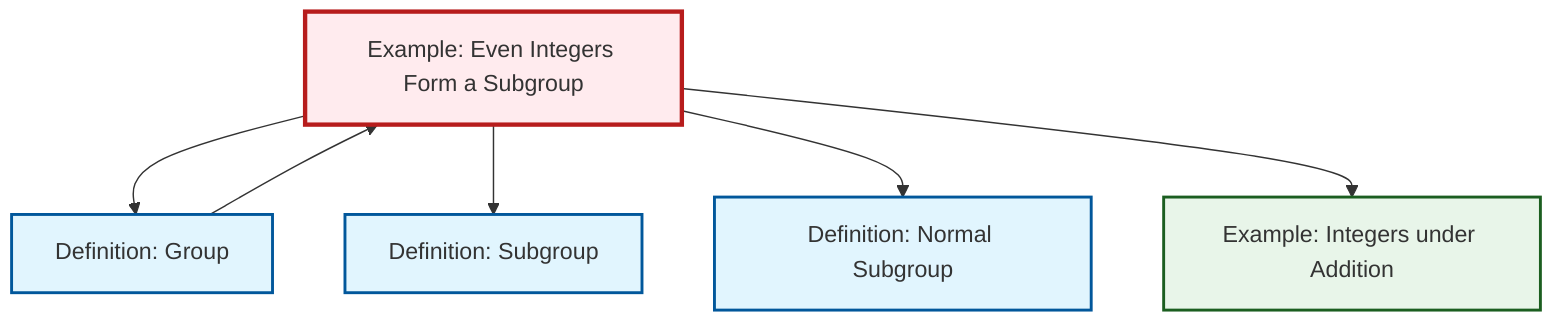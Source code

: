 graph TD
    classDef definition fill:#e1f5fe,stroke:#01579b,stroke-width:2px
    classDef theorem fill:#f3e5f5,stroke:#4a148c,stroke-width:2px
    classDef axiom fill:#fff3e0,stroke:#e65100,stroke-width:2px
    classDef example fill:#e8f5e9,stroke:#1b5e20,stroke-width:2px
    classDef current fill:#ffebee,stroke:#b71c1c,stroke-width:3px
    def-normal-subgroup["Definition: Normal Subgroup"]:::definition
    def-subgroup["Definition: Subgroup"]:::definition
    ex-even-integers-subgroup["Example: Even Integers Form a Subgroup"]:::example
    def-group["Definition: Group"]:::definition
    ex-integers-addition["Example: Integers under Addition"]:::example
    ex-even-integers-subgroup --> def-group
    ex-even-integers-subgroup --> def-subgroup
    def-group --> ex-even-integers-subgroup
    ex-even-integers-subgroup --> def-normal-subgroup
    ex-even-integers-subgroup --> ex-integers-addition
    class ex-even-integers-subgroup current